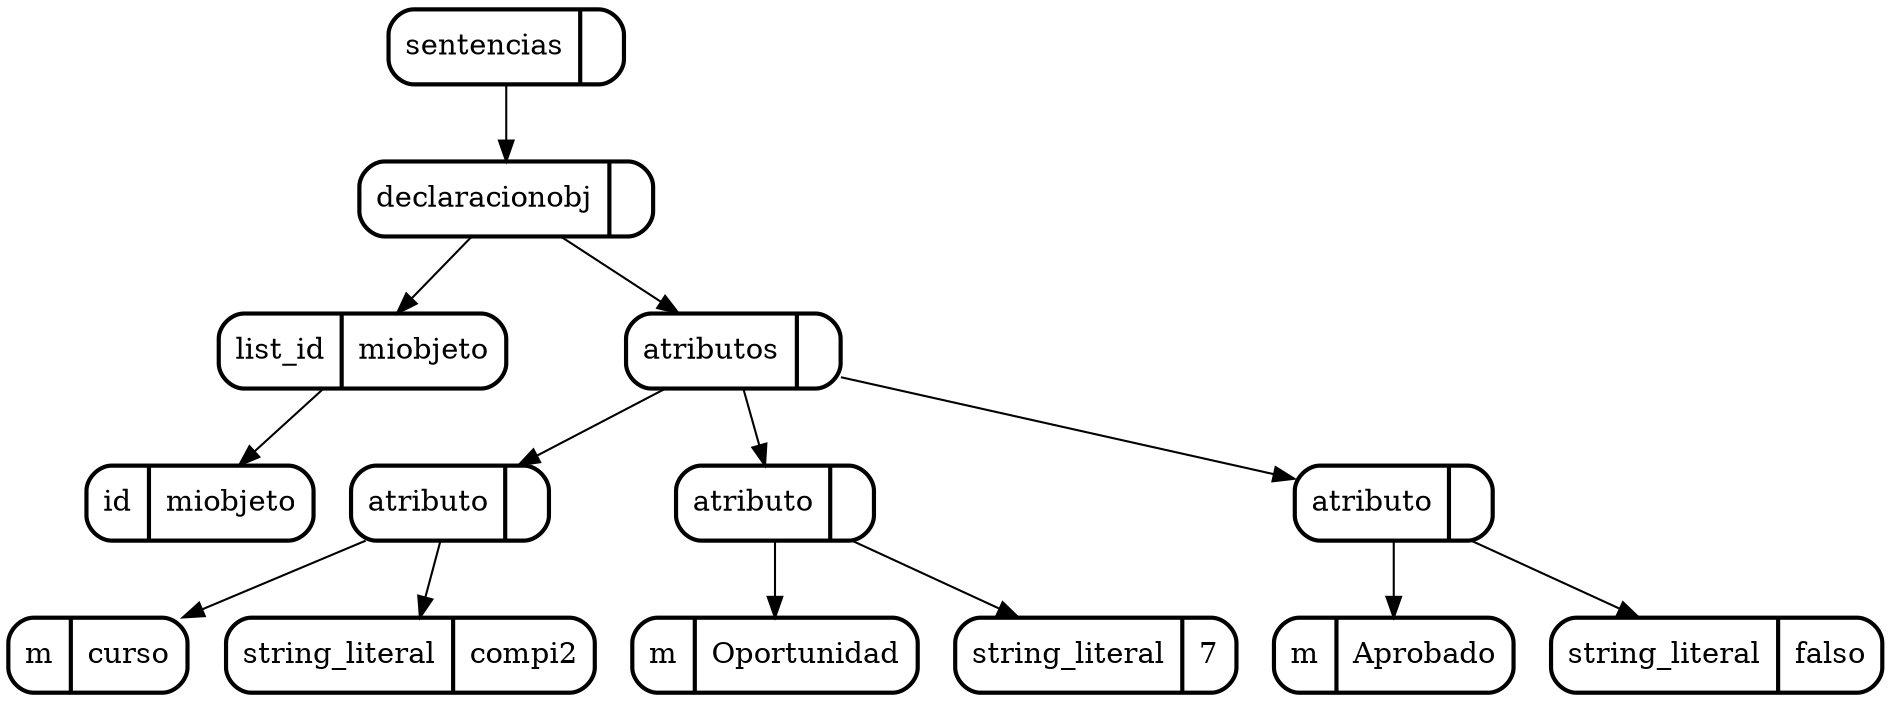 digraph G {
node[shape=Mrecord]
14[label="sentencias | ",style=bold]
13[label="declaracionobj | ",style=bold]
{14}->{13}
1[label="list_id | miobjeto",style=bold]
{13}->{1}
2[label="id | miobjeto",style=bold]
{1}->{2}
6[label="atributos | ",style=bold]
{13}->{6}
4[label="atributo | ",style=bold]
{6}->{4}
5[label="m | curso",style=bold]
{4}->{5}
3[label="string_literal | compi2",style=bold]
{4}->{3}
8[label="atributo | ",style=bold]
{6}->{8}
9[label="m | Oportunidad",style=bold]
{8}->{9}
7[label="string_literal | 7",style=bold]
{8}->{7}
11[label="atributo | ",style=bold]
{6}->{11}
12[label="m | Aprobado",style=bold]
{11}->{12}
10[label="string_literal | falso",style=bold]
{11}->{10}

}